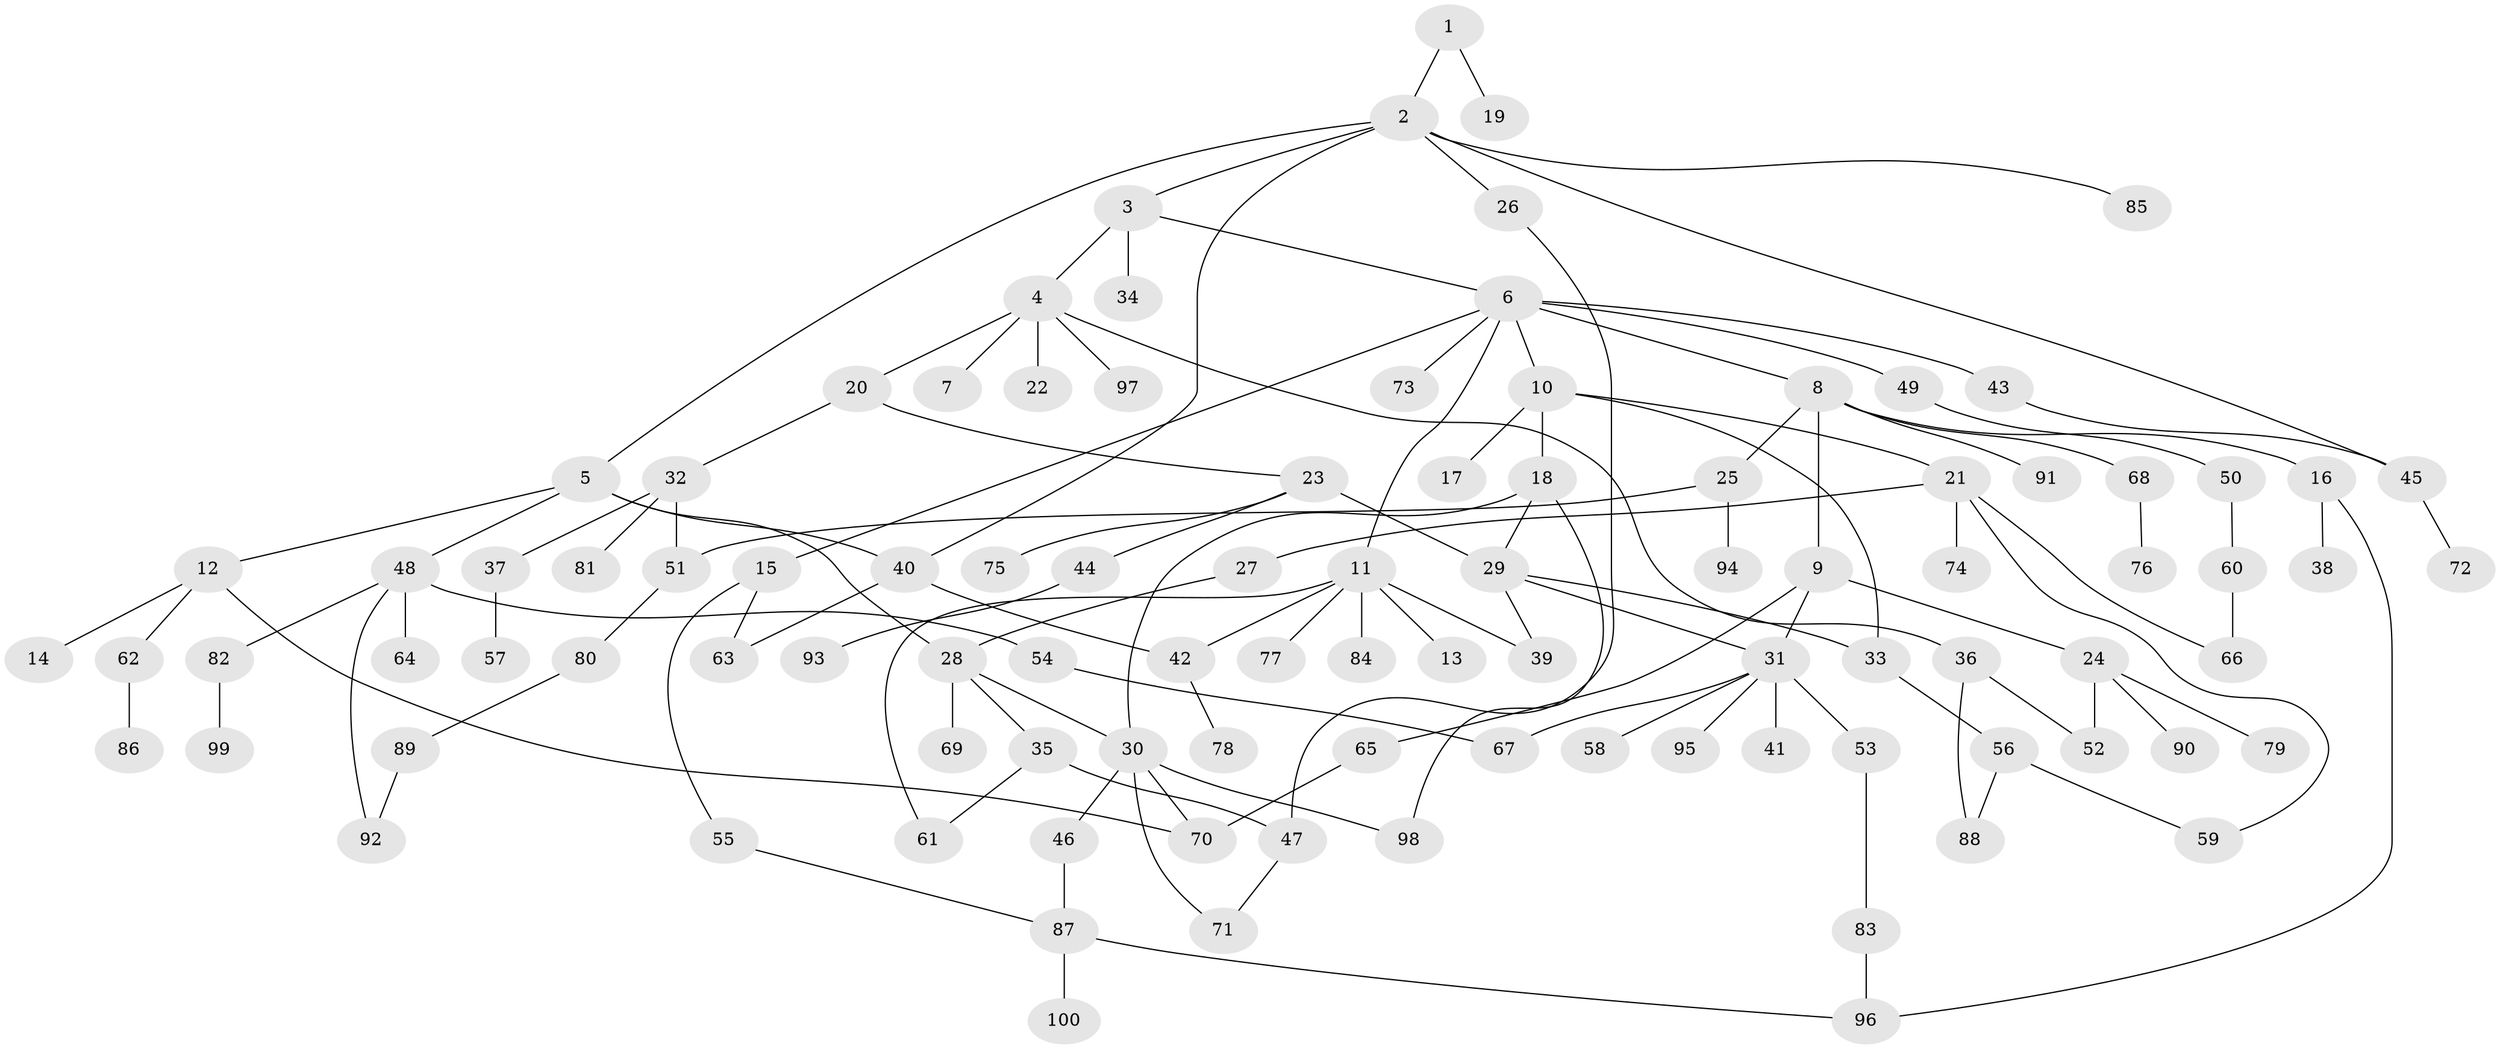 // Generated by graph-tools (version 1.1) at 2025/54/02/21/25 11:54:43]
// undirected, 100 vertices, 125 edges
graph export_dot {
graph [start="1"]
  node [color=gray90,style=filled];
  1;
  2;
  3;
  4;
  5;
  6;
  7;
  8;
  9;
  10;
  11;
  12;
  13;
  14;
  15;
  16;
  17;
  18;
  19;
  20;
  21;
  22;
  23;
  24;
  25;
  26;
  27;
  28;
  29;
  30;
  31;
  32;
  33;
  34;
  35;
  36;
  37;
  38;
  39;
  40;
  41;
  42;
  43;
  44;
  45;
  46;
  47;
  48;
  49;
  50;
  51;
  52;
  53;
  54;
  55;
  56;
  57;
  58;
  59;
  60;
  61;
  62;
  63;
  64;
  65;
  66;
  67;
  68;
  69;
  70;
  71;
  72;
  73;
  74;
  75;
  76;
  77;
  78;
  79;
  80;
  81;
  82;
  83;
  84;
  85;
  86;
  87;
  88;
  89;
  90;
  91;
  92;
  93;
  94;
  95;
  96;
  97;
  98;
  99;
  100;
  1 -- 2;
  1 -- 19;
  2 -- 3;
  2 -- 5;
  2 -- 26;
  2 -- 40;
  2 -- 45;
  2 -- 85;
  3 -- 4;
  3 -- 6;
  3 -- 34;
  4 -- 7;
  4 -- 20;
  4 -- 22;
  4 -- 36;
  4 -- 97;
  5 -- 12;
  5 -- 28;
  5 -- 48;
  5 -- 40;
  6 -- 8;
  6 -- 10;
  6 -- 11;
  6 -- 15;
  6 -- 43;
  6 -- 49;
  6 -- 73;
  8 -- 9;
  8 -- 16;
  8 -- 25;
  8 -- 68;
  8 -- 91;
  9 -- 24;
  9 -- 31;
  9 -- 65;
  10 -- 17;
  10 -- 18;
  10 -- 21;
  10 -- 33;
  11 -- 13;
  11 -- 42;
  11 -- 77;
  11 -- 84;
  11 -- 61;
  11 -- 39;
  12 -- 14;
  12 -- 62;
  12 -- 70;
  15 -- 55;
  15 -- 63;
  16 -- 38;
  16 -- 96;
  18 -- 98;
  18 -- 30;
  18 -- 29;
  20 -- 23;
  20 -- 32;
  21 -- 27;
  21 -- 66;
  21 -- 74;
  21 -- 59;
  23 -- 29;
  23 -- 44;
  23 -- 75;
  24 -- 52;
  24 -- 79;
  24 -- 90;
  25 -- 94;
  25 -- 51;
  26 -- 47;
  27 -- 28;
  28 -- 30;
  28 -- 35;
  28 -- 69;
  29 -- 39;
  29 -- 31;
  29 -- 33;
  30 -- 46;
  30 -- 70;
  30 -- 71;
  30 -- 98;
  31 -- 41;
  31 -- 53;
  31 -- 58;
  31 -- 95;
  31 -- 67;
  32 -- 37;
  32 -- 51;
  32 -- 81;
  33 -- 56;
  35 -- 47;
  35 -- 61;
  36 -- 88;
  36 -- 52;
  37 -- 57;
  40 -- 63;
  40 -- 42;
  42 -- 78;
  43 -- 45;
  44 -- 93;
  45 -- 72;
  46 -- 87;
  47 -- 71;
  48 -- 54;
  48 -- 64;
  48 -- 82;
  48 -- 92;
  49 -- 50;
  50 -- 60;
  51 -- 80;
  53 -- 83;
  54 -- 67;
  55 -- 87;
  56 -- 59;
  56 -- 88;
  60 -- 66;
  62 -- 86;
  65 -- 70;
  68 -- 76;
  80 -- 89;
  82 -- 99;
  83 -- 96;
  87 -- 96;
  87 -- 100;
  89 -- 92;
}
